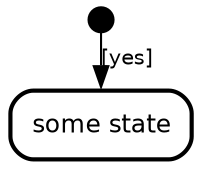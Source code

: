 digraph "state transitions" {
  fontname="Helvetica" fontsize=12 penwidth=2.0 splines=true ordering=out compound=true overlap=scale nodesep=0.3 ranksep=0.1
  node [shape=plaintext style=filled fillcolor="#FFFFFF01" fontname=Helvetica fontsize=12 penwidth=2.0]
  edge [fontname=Helvetica fontsize=10]

  "initial" [shape=circle style=filled class="state initial" color="black" fillcolor="black" fixedsize=true height=0.15 label=""]
  "some state" [margin=0 class="state regular" label= <
    <table align="center" cellborder="0" border="2" style="rounded" width="48">
      <tr><td width="48" cellpadding="7">some state</td></tr>
    </table>
  >]

  "initial" -> "some state" [label="[yes]   \l" class="transition"]
}
